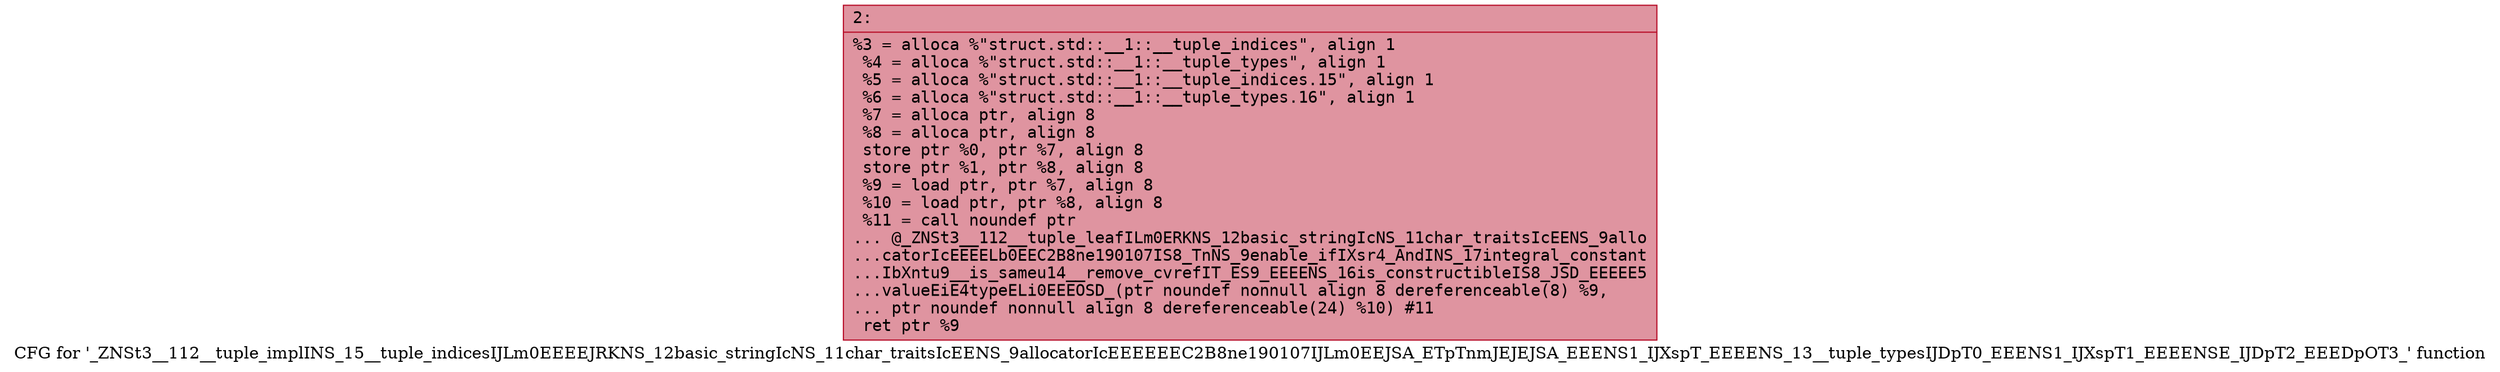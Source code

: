 digraph "CFG for '_ZNSt3__112__tuple_implINS_15__tuple_indicesIJLm0EEEEJRKNS_12basic_stringIcNS_11char_traitsIcEENS_9allocatorIcEEEEEEC2B8ne190107IJLm0EEJSA_ETpTnmJEJEJSA_EEENS1_IJXspT_EEEENS_13__tuple_typesIJDpT0_EEENS1_IJXspT1_EEEENSE_IJDpT2_EEEDpOT3_' function" {
	label="CFG for '_ZNSt3__112__tuple_implINS_15__tuple_indicesIJLm0EEEEJRKNS_12basic_stringIcNS_11char_traitsIcEENS_9allocatorIcEEEEEEC2B8ne190107IJLm0EEJSA_ETpTnmJEJEJSA_EEENS1_IJXspT_EEEENS_13__tuple_typesIJDpT0_EEENS1_IJXspT1_EEEENSE_IJDpT2_EEEDpOT3_' function";

	Node0x60000139fe30 [shape=record,color="#b70d28ff", style=filled, fillcolor="#b70d2870" fontname="Courier",label="{2:\l|  %3 = alloca %\"struct.std::__1::__tuple_indices\", align 1\l  %4 = alloca %\"struct.std::__1::__tuple_types\", align 1\l  %5 = alloca %\"struct.std::__1::__tuple_indices.15\", align 1\l  %6 = alloca %\"struct.std::__1::__tuple_types.16\", align 1\l  %7 = alloca ptr, align 8\l  %8 = alloca ptr, align 8\l  store ptr %0, ptr %7, align 8\l  store ptr %1, ptr %8, align 8\l  %9 = load ptr, ptr %7, align 8\l  %10 = load ptr, ptr %8, align 8\l  %11 = call noundef ptr\l... @_ZNSt3__112__tuple_leafILm0ERKNS_12basic_stringIcNS_11char_traitsIcEENS_9allo\l...catorIcEEEELb0EEC2B8ne190107IS8_TnNS_9enable_ifIXsr4_AndINS_17integral_constant\l...IbXntu9__is_sameu14__remove_cvrefIT_ES9_EEEENS_16is_constructibleIS8_JSD_EEEEE5\l...valueEiE4typeELi0EEEOSD_(ptr noundef nonnull align 8 dereferenceable(8) %9,\l... ptr noundef nonnull align 8 dereferenceable(24) %10) #11\l  ret ptr %9\l}"];
}
